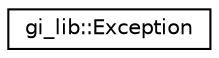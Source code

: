digraph "Graphical Class Hierarchy"
{
  edge [fontname="Helvetica",fontsize="10",labelfontname="Helvetica",labelfontsize="10"];
  node [fontname="Helvetica",fontsize="10",shape=record];
  rankdir="LR";
  Node1 [label="gi_lib::Exception",height=0.2,width=0.4,color="black", fillcolor="white", style="filled",URL="$classgi__lib_1_1_exception.html",tooltip="Runtime exception. "];
}
